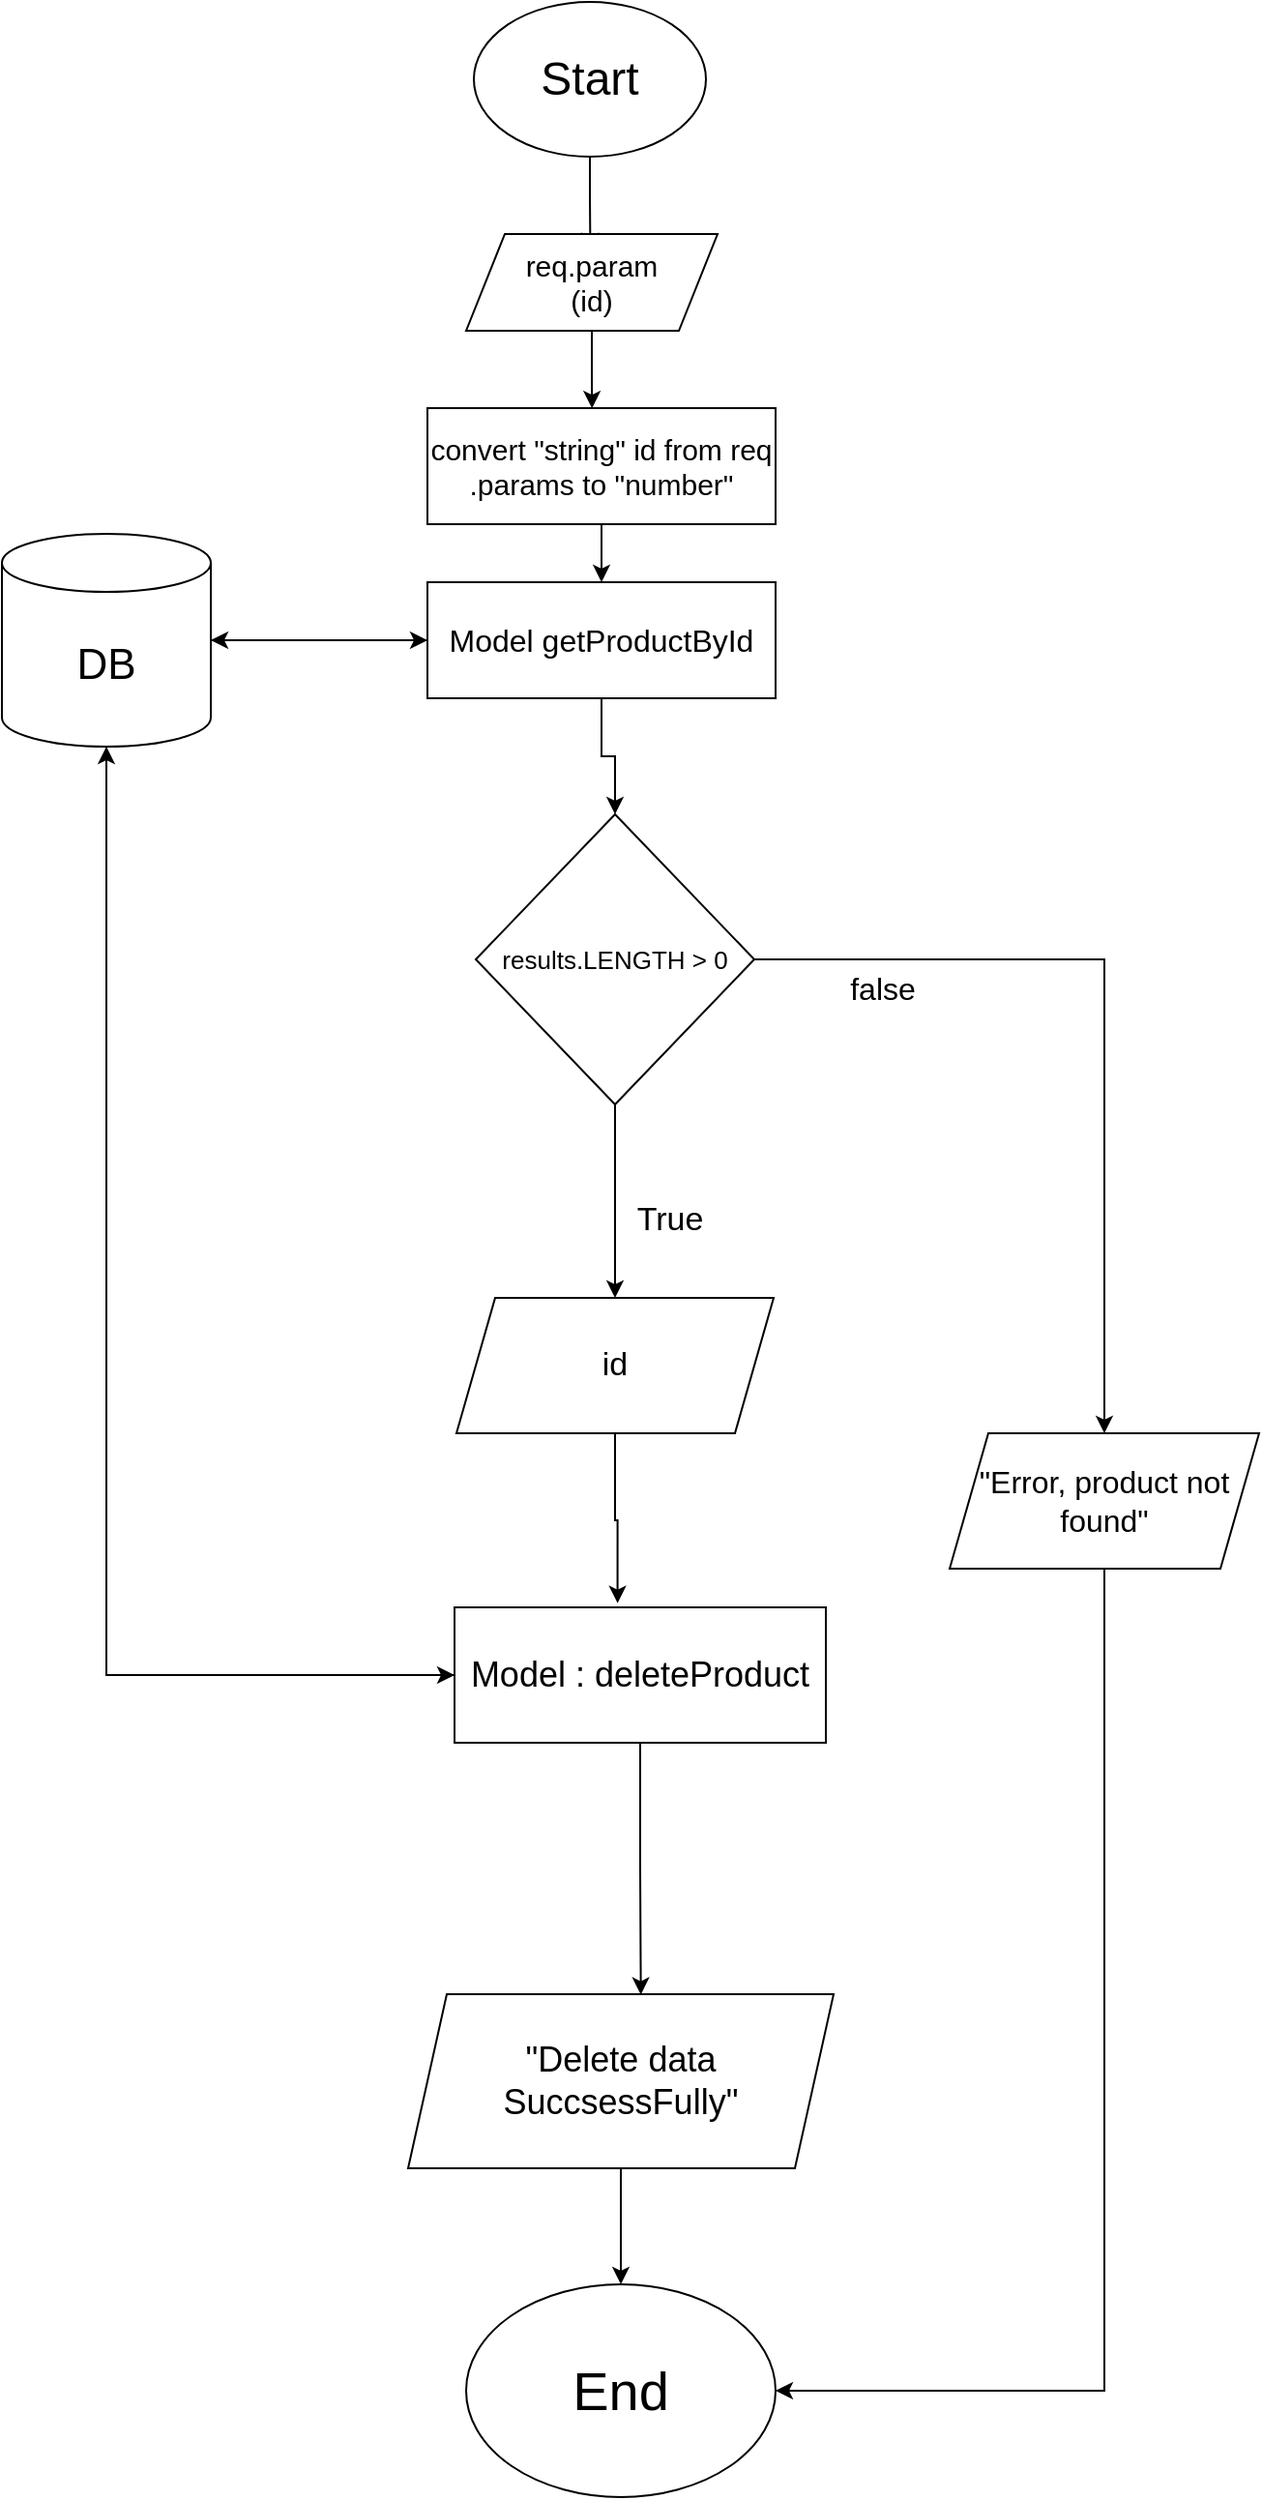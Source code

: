 <mxfile>
    <diagram id="ZhN2WxpOJAMN48gwGzdJ" name="Page-1">
        <mxGraphModel dx="1620" dy="802" grid="1" gridSize="10" guides="1" tooltips="1" connect="1" arrows="1" fold="1" page="1" pageScale="1" pageWidth="827" pageHeight="1169" math="0" shadow="0">
            <root>
                <mxCell id="0"/>
                <mxCell id="1" parent="0"/>
                <mxCell id="2" style="edgeStyle=orthogonalEdgeStyle;rounded=0;orthogonalLoop=1;jettySize=auto;html=1;entryX=0.494;entryY=0.167;entryDx=0;entryDy=0;entryPerimeter=0;" parent="1" source="3" target="5" edge="1">
                    <mxGeometry relative="1" as="geometry"/>
                </mxCell>
                <mxCell id="3" value="&lt;font style=&quot;font-size: 24px&quot;&gt;Start&lt;/font&gt;" style="ellipse;whiteSpace=wrap;html=1;" parent="1" vertex="1">
                    <mxGeometry x="354" y="20" width="120" height="80" as="geometry"/>
                </mxCell>
                <mxCell id="4" value="" style="edgeStyle=orthogonalEdgeStyle;rounded=0;orthogonalLoop=1;jettySize=auto;html=1;" parent="1" source="5" edge="1">
                    <mxGeometry relative="1" as="geometry">
                        <mxPoint x="415.1" y="230.108" as="targetPoint"/>
                    </mxGeometry>
                </mxCell>
                <mxCell id="5" value="&lt;span style=&quot;font-size: 15px&quot;&gt;req.param&lt;br&gt;(id)&lt;/span&gt;" style="shape=parallelogram;perimeter=parallelogramPerimeter;whiteSpace=wrap;html=1;fixedSize=1;" parent="1" vertex="1">
                    <mxGeometry x="350" y="140" width="130" height="50" as="geometry"/>
                </mxCell>
                <mxCell id="6" value="" style="edgeStyle=orthogonalEdgeStyle;rounded=0;orthogonalLoop=1;jettySize=auto;html=1;" parent="1" source="7" target="9" edge="1">
                    <mxGeometry relative="1" as="geometry"/>
                </mxCell>
                <mxCell id="7" value="&lt;font style=&quot;font-size: 15px&quot;&gt;convert &quot;string&quot; id from req .params to &quot;number&quot;&lt;/font&gt;" style="rounded=0;whiteSpace=wrap;html=1;" parent="1" vertex="1">
                    <mxGeometry x="330" y="230" width="180" height="60" as="geometry"/>
                </mxCell>
                <mxCell id="29" style="edgeStyle=orthogonalEdgeStyle;rounded=0;orthogonalLoop=1;jettySize=auto;html=1;" edge="1" parent="1" source="9" target="11">
                    <mxGeometry relative="1" as="geometry"/>
                </mxCell>
                <mxCell id="31" style="edgeStyle=orthogonalEdgeStyle;rounded=0;orthogonalLoop=1;jettySize=auto;html=1;entryX=0.5;entryY=0;entryDx=0;entryDy=0;" edge="1" parent="1" source="9" target="14">
                    <mxGeometry relative="1" as="geometry"/>
                </mxCell>
                <mxCell id="9" value="&lt;span style=&quot;font-size: 16px&quot;&gt;Model getProductById&lt;/span&gt;" style="rounded=0;whiteSpace=wrap;html=1;" parent="1" vertex="1">
                    <mxGeometry x="330" y="320" width="180" height="60" as="geometry"/>
                </mxCell>
                <mxCell id="28" style="edgeStyle=orthogonalEdgeStyle;rounded=0;orthogonalLoop=1;jettySize=auto;html=1;entryX=0;entryY=0.5;entryDx=0;entryDy=0;" edge="1" parent="1" source="11" target="9">
                    <mxGeometry relative="1" as="geometry">
                        <Array as="points"/>
                    </mxGeometry>
                </mxCell>
                <mxCell id="30" style="edgeStyle=orthogonalEdgeStyle;rounded=0;orthogonalLoop=1;jettySize=auto;html=1;entryX=0;entryY=0.5;entryDx=0;entryDy=0;" edge="1" parent="1" source="11" target="19">
                    <mxGeometry relative="1" as="geometry">
                        <Array as="points">
                            <mxPoint x="164" y="885"/>
                        </Array>
                    </mxGeometry>
                </mxCell>
                <mxCell id="11" value="&lt;font style=&quot;font-size: 22px&quot;&gt;DB&lt;/font&gt;" style="shape=cylinder3;whiteSpace=wrap;html=1;boundedLbl=1;backgroundOutline=1;size=15;" parent="1" vertex="1">
                    <mxGeometry x="110" y="295" width="108" height="110" as="geometry"/>
                </mxCell>
                <mxCell id="12" style="edgeStyle=orthogonalEdgeStyle;rounded=0;orthogonalLoop=1;jettySize=auto;html=1;entryX=0.5;entryY=0;entryDx=0;entryDy=0;" parent="1" source="14" target="16" edge="1">
                    <mxGeometry relative="1" as="geometry"/>
                </mxCell>
                <mxCell id="13" style="edgeStyle=orthogonalEdgeStyle;rounded=0;orthogonalLoop=1;jettySize=auto;html=1;" parent="1" source="14" target="25" edge="1">
                    <mxGeometry relative="1" as="geometry"/>
                </mxCell>
                <mxCell id="14" value="&lt;font style=&quot;font-size: 13px&quot;&gt;results.LENGTH &amp;gt; 0&lt;/font&gt;" style="rhombus;whiteSpace=wrap;html=1;" parent="1" vertex="1">
                    <mxGeometry x="355" y="440" width="144" height="150" as="geometry"/>
                </mxCell>
                <mxCell id="15" style="edgeStyle=orthogonalEdgeStyle;rounded=0;orthogonalLoop=1;jettySize=auto;html=1;entryX=0.439;entryY=-0.031;entryDx=0;entryDy=0;entryPerimeter=0;" parent="1" source="16" target="19" edge="1">
                    <mxGeometry relative="1" as="geometry"/>
                </mxCell>
                <mxCell id="16" value="&lt;font style=&quot;font-size: 17px&quot;&gt;id&lt;/font&gt;" style="shape=parallelogram;perimeter=parallelogramPerimeter;whiteSpace=wrap;html=1;fixedSize=1;" parent="1" vertex="1">
                    <mxGeometry x="345" y="690" width="164" height="70" as="geometry"/>
                </mxCell>
                <mxCell id="17" style="edgeStyle=orthogonalEdgeStyle;rounded=0;orthogonalLoop=1;jettySize=auto;html=1;entryX=0.5;entryY=1;entryDx=0;entryDy=0;entryPerimeter=0;" parent="1" source="19" target="11" edge="1">
                    <mxGeometry relative="1" as="geometry">
                        <mxPoint x="180" y="815" as="targetPoint"/>
                    </mxGeometry>
                </mxCell>
                <mxCell id="18" style="edgeStyle=orthogonalEdgeStyle;rounded=0;orthogonalLoop=1;jettySize=auto;html=1;entryX=0.547;entryY=0.003;entryDx=0;entryDy=0;entryPerimeter=0;" parent="1" source="19" target="22" edge="1">
                    <mxGeometry relative="1" as="geometry"/>
                </mxCell>
                <mxCell id="19" value="&lt;font style=&quot;font-size: 18px&quot;&gt;Model : deleteProduct&lt;/font&gt;" style="rounded=0;whiteSpace=wrap;html=1;" parent="1" vertex="1">
                    <mxGeometry x="344" y="850" width="192" height="70" as="geometry"/>
                </mxCell>
                <mxCell id="21" style="edgeStyle=orthogonalEdgeStyle;rounded=0;orthogonalLoop=1;jettySize=auto;html=1;" parent="1" source="22" target="23" edge="1">
                    <mxGeometry relative="1" as="geometry"/>
                </mxCell>
                <mxCell id="22" value="&lt;font style=&quot;font-size: 18px&quot;&gt;&quot;Delete data SuccsessFully&quot;&lt;/font&gt;" style="shape=parallelogram;perimeter=parallelogramPerimeter;whiteSpace=wrap;html=1;fixedSize=1;" parent="1" vertex="1">
                    <mxGeometry x="320" y="1050" width="220" height="90" as="geometry"/>
                </mxCell>
                <mxCell id="23" value="&lt;font style=&quot;font-size: 28px&quot;&gt;End&lt;/font&gt;" style="ellipse;whiteSpace=wrap;html=1;" parent="1" vertex="1">
                    <mxGeometry x="350" y="1200" width="160" height="110" as="geometry"/>
                </mxCell>
                <mxCell id="24" style="edgeStyle=orthogonalEdgeStyle;rounded=0;orthogonalLoop=1;jettySize=auto;html=1;entryX=1;entryY=0.5;entryDx=0;entryDy=0;" parent="1" source="25" target="23" edge="1">
                    <mxGeometry relative="1" as="geometry">
                        <Array as="points">
                            <mxPoint x="680" y="1255"/>
                        </Array>
                    </mxGeometry>
                </mxCell>
                <mxCell id="25" value="&lt;font style=&quot;font-size: 16px&quot;&gt;&quot;Error, product not found&quot;&lt;/font&gt;" style="shape=parallelogram;perimeter=parallelogramPerimeter;whiteSpace=wrap;html=1;fixedSize=1;" parent="1" vertex="1">
                    <mxGeometry x="600" y="760" width="160" height="70" as="geometry"/>
                </mxCell>
                <mxCell id="26" value="&lt;font style=&quot;font-size: 16px&quot;&gt;false&lt;/font&gt;" style="text;html=1;align=center;verticalAlign=middle;resizable=0;points=[];autosize=1;" parent="1" vertex="1">
                    <mxGeometry x="540" y="520" width="50" height="20" as="geometry"/>
                </mxCell>
                <mxCell id="27" value="&lt;font style=&quot;font-size: 17px&quot;&gt;True&lt;/font&gt;" style="text;html=1;align=center;verticalAlign=middle;resizable=0;points=[];autosize=1;" parent="1" vertex="1">
                    <mxGeometry x="430" y="640" width="50" height="20" as="geometry"/>
                </mxCell>
            </root>
        </mxGraphModel>
    </diagram>
</mxfile>